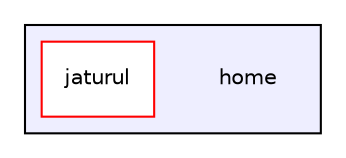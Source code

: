 digraph "/home" {
  compound=true
  node [ fontsize="10", fontname="Helvetica"];
  edge [ labelfontsize="10", labelfontname="Helvetica"];
  subgraph clusterdir_75b82e7e4a5feb05200b9ad7adf06257 {
    graph [ bgcolor="#eeeeff", pencolor="black", label="" URL="dir_75b82e7e4a5feb05200b9ad7adf06257.html"];
    dir_75b82e7e4a5feb05200b9ad7adf06257 [shape=plaintext label="home"];
    dir_a7830eedeb8e85f72ee21fa76ff49da0 [shape=box label="jaturul" color="red" fillcolor="white" style="filled" URL="dir_a7830eedeb8e85f72ee21fa76ff49da0.html"];
  }
}
